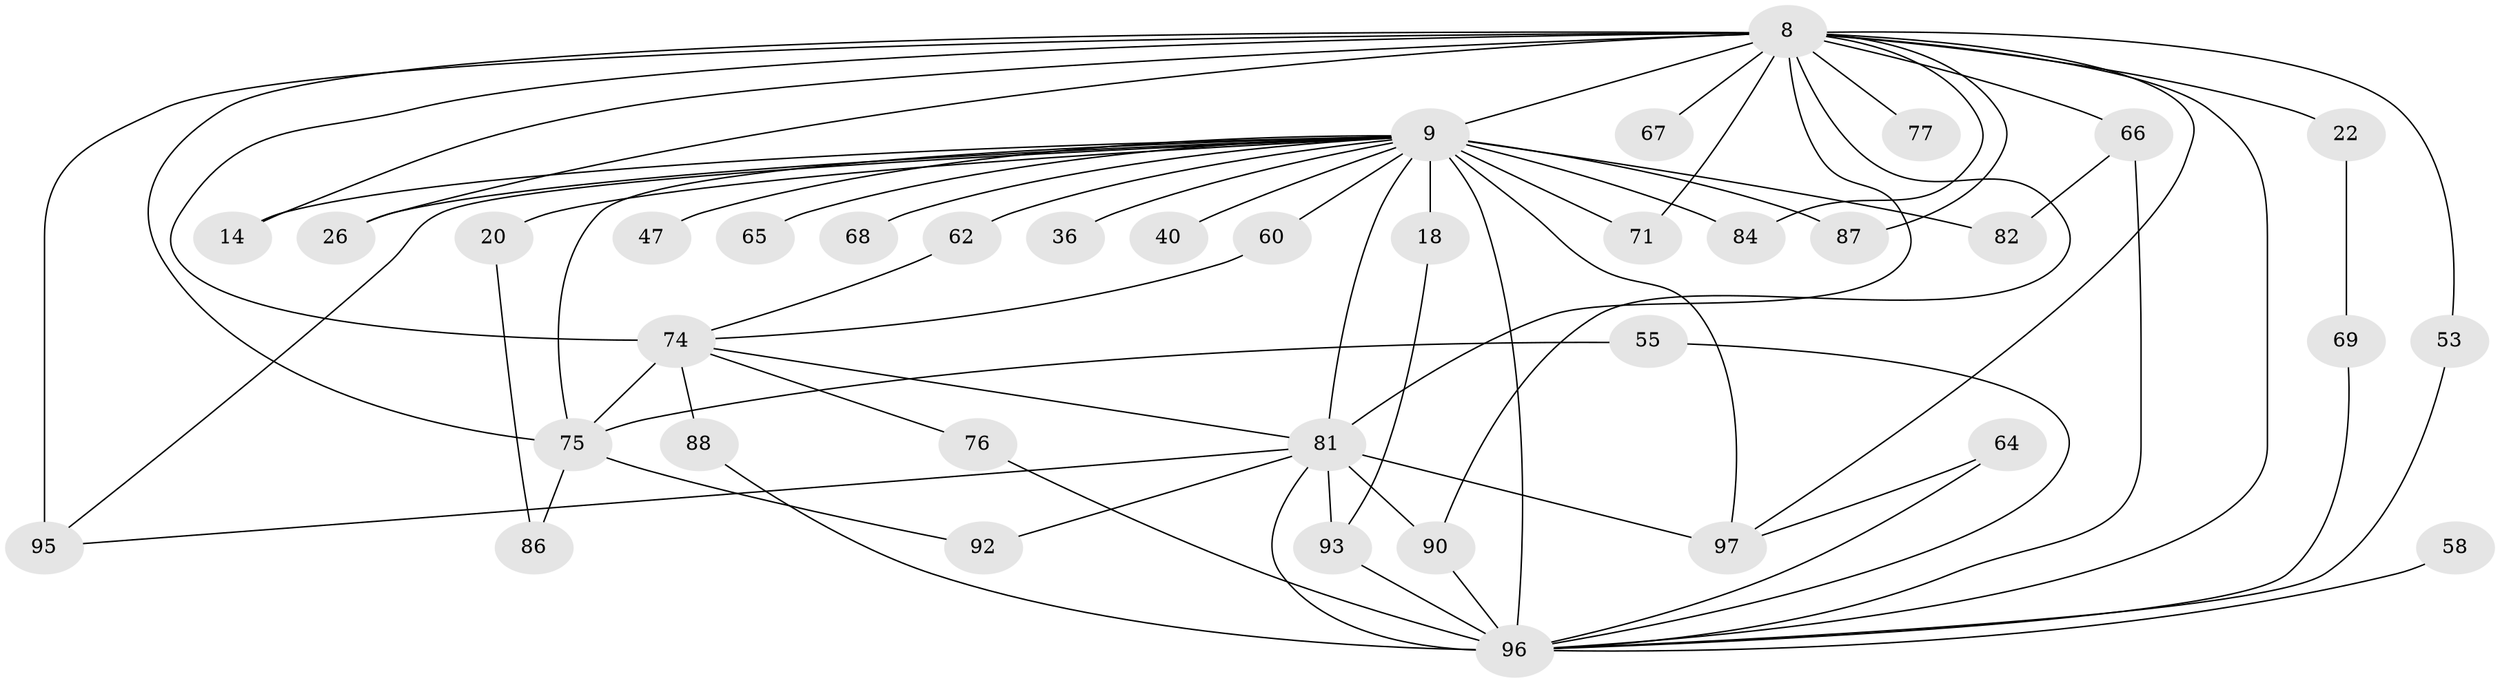 // original degree distribution, {15: 0.010309278350515464, 20: 0.020618556701030927, 18: 0.010309278350515464, 25: 0.010309278350515464, 26: 0.010309278350515464, 16: 0.010309278350515464, 27: 0.010309278350515464, 17: 0.020618556701030927, 5: 0.041237113402061855, 3: 0.1958762886597938, 2: 0.5257731958762887, 7: 0.020618556701030927, 4: 0.1134020618556701}
// Generated by graph-tools (version 1.1) at 2025/47/03/04/25 21:47:24]
// undirected, 38 vertices, 68 edges
graph export_dot {
graph [start="1"]
  node [color=gray90,style=filled];
  8 [super="+4"];
  9 [super="+5+6"];
  14;
  18;
  20;
  22;
  26;
  36;
  40;
  47;
  53;
  55;
  58;
  60 [super="+52"];
  62 [super="+16"];
  64;
  65;
  66 [super="+39"];
  67;
  68;
  69;
  71;
  74 [super="+48+51"];
  75 [super="+73"];
  76;
  77;
  81 [super="+45+72+44+63+70"];
  82;
  84;
  86;
  87;
  88;
  90 [super="+24+59"];
  92;
  93 [super="+23+89"];
  95 [super="+25+35"];
  96 [super="+34+83+56+91+94"];
  97 [super="+46+61+85+50"];
  8 -- 9 [weight=8];
  8 -- 14;
  8 -- 22 [weight=2];
  8 -- 26;
  8 -- 67 [weight=2];
  8 -- 74 [weight=4];
  8 -- 75 [weight=2];
  8 -- 77 [weight=2];
  8 -- 96 [weight=7];
  8 -- 71;
  8 -- 84;
  8 -- 87;
  8 -- 95 [weight=3];
  8 -- 53;
  8 -- 66 [weight=2];
  8 -- 90 [weight=2];
  8 -- 97 [weight=2];
  8 -- 81 [weight=8];
  9 -- 20 [weight=2];
  9 -- 60 [weight=2];
  9 -- 65 [weight=2];
  9 -- 95;
  9 -- 68 [weight=2];
  9 -- 14;
  9 -- 87;
  9 -- 26;
  9 -- 40;
  9 -- 47 [weight=2];
  9 -- 62 [weight=3];
  9 -- 71;
  9 -- 18 [weight=2];
  9 -- 82;
  9 -- 84;
  9 -- 97 [weight=7];
  9 -- 36;
  9 -- 81 [weight=11];
  9 -- 96 [weight=14];
  9 -- 75 [weight=4];
  18 -- 93;
  20 -- 86;
  22 -- 69;
  53 -- 96;
  55 -- 75;
  55 -- 96;
  58 -- 96 [weight=2];
  60 -- 74;
  62 -- 74;
  64 -- 97;
  64 -- 96;
  66 -- 82;
  66 -- 96 [weight=2];
  69 -- 96;
  74 -- 88;
  74 -- 76;
  74 -- 75;
  74 -- 81;
  75 -- 86;
  75 -- 92;
  76 -- 96;
  81 -- 97 [weight=3];
  81 -- 90;
  81 -- 92;
  81 -- 93 [weight=3];
  81 -- 95;
  81 -- 96 [weight=8];
  88 -- 96;
  90 -- 96;
  93 -- 96;
}
